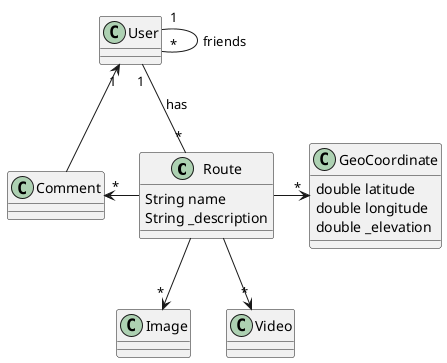 @startuml

class Route {
    String name
    String _description
}

class GeoCoordinate {
    double latitude
    double longitude
    double _elevation
}

User "1" -- "*" Route : has
User "1" -- "*" User : friends
Route -> "*" GeoCoordinate
Route -left-> "*" Comment
Comment -up-> "1" User
Route -down-> "*" Image
Route -down-> "*" Video

@enduml